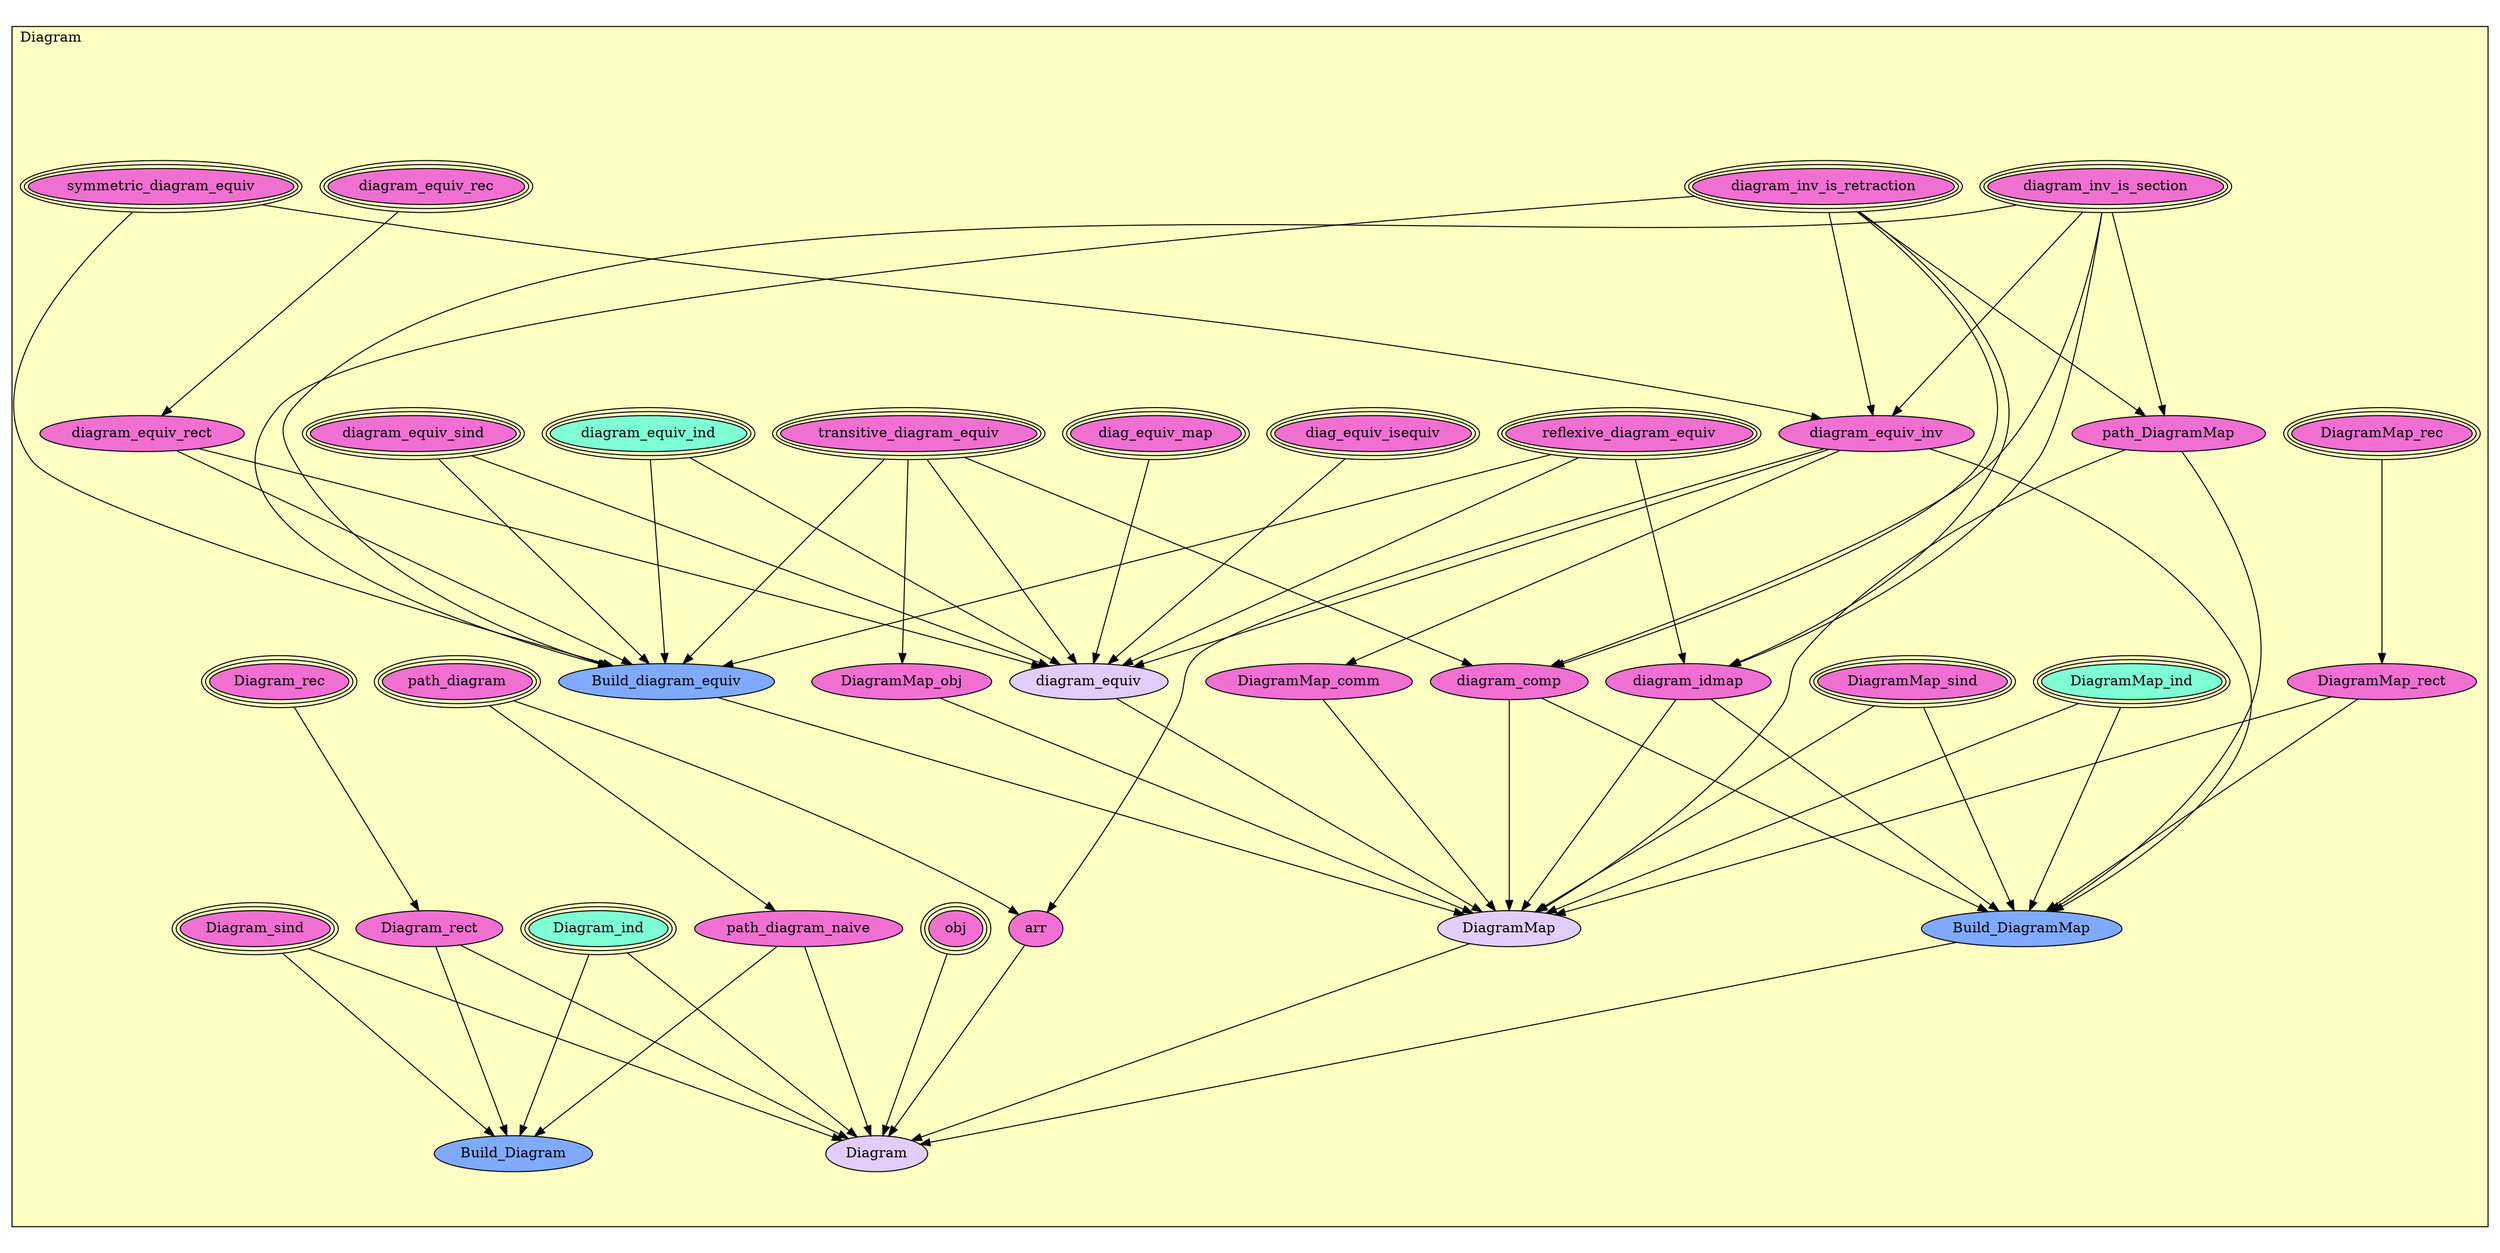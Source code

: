 digraph HoTT_Diagrams_Diagram {
  graph [ratio=0.5]
  node [style=filled]
Diagram_transitive_diagram_equiv [label="transitive_diagram_equiv", URL=<Diagram.html#transitive_diagram_equiv>, peripheries=3, fillcolor="#F070D1"] ;
Diagram_symmetric_diagram_equiv [label="symmetric_diagram_equiv", URL=<Diagram.html#symmetric_diagram_equiv>, peripheries=3, fillcolor="#F070D1"] ;
Diagram_reflexive_diagram_equiv [label="reflexive_diagram_equiv", URL=<Diagram.html#reflexive_diagram_equiv>, peripheries=3, fillcolor="#F070D1"] ;
Diagram_diagram_inv_is_retraction [label="diagram_inv_is_retraction", URL=<Diagram.html#diagram_inv_is_retraction>, peripheries=3, fillcolor="#F070D1"] ;
Diagram_diagram_inv_is_section [label="diagram_inv_is_section", URL=<Diagram.html#diagram_inv_is_section>, peripheries=3, fillcolor="#F070D1"] ;
Diagram_diagram_equiv_inv [label="diagram_equiv_inv", URL=<Diagram.html#diagram_equiv_inv>, fillcolor="#F070D1"] ;
Diagram_diag_equiv_isequiv [label="diag_equiv_isequiv", URL=<Diagram.html#diag_equiv_isequiv>, peripheries=3, fillcolor="#F070D1"] ;
Diagram_diag_equiv_map [label="diag_equiv_map", URL=<Diagram.html#diag_equiv_map>, peripheries=3, fillcolor="#F070D1"] ;
Diagram_diagram_equiv_sind [label="diagram_equiv_sind", URL=<Diagram.html#diagram_equiv_sind>, peripheries=3, fillcolor="#F070D1"] ;
Diagram_diagram_equiv_rec [label="diagram_equiv_rec", URL=<Diagram.html#diagram_equiv_rec>, peripheries=3, fillcolor="#F070D1"] ;
Diagram_diagram_equiv_ind [label="diagram_equiv_ind", URL=<Diagram.html#diagram_equiv_ind>, peripheries=3, fillcolor="#7FFFD4"] ;
Diagram_diagram_equiv_rect [label="diagram_equiv_rect", URL=<Diagram.html#diagram_equiv_rect>, fillcolor="#F070D1"] ;
Diagram_Build_diagram_equiv [label="Build_diagram_equiv", URL=<Diagram.html#Build_diagram_equiv>, fillcolor="#7FAAFF"] ;
Diagram_diagram_equiv [label="diagram_equiv", URL=<Diagram.html#diagram_equiv>, fillcolor="#E2CDFA"] ;
Diagram_diagram_comp [label="diagram_comp", URL=<Diagram.html#diagram_comp>, fillcolor="#F070D1"] ;
Diagram_diagram_idmap [label="diagram_idmap", URL=<Diagram.html#diagram_idmap>, fillcolor="#F070D1"] ;
Diagram_path_DiagramMap [label="path_DiagramMap", URL=<Diagram.html#path_DiagramMap>, fillcolor="#F070D1"] ;
Diagram_DiagramMap_comm [label="DiagramMap_comm", URL=<Diagram.html#DiagramMap_comm>, fillcolor="#F070D1"] ;
Diagram_DiagramMap_obj [label="DiagramMap_obj", URL=<Diagram.html#DiagramMap_obj>, fillcolor="#F070D1"] ;
Diagram_DiagramMap_sind [label="DiagramMap_sind", URL=<Diagram.html#DiagramMap_sind>, peripheries=3, fillcolor="#F070D1"] ;
Diagram_DiagramMap_rec [label="DiagramMap_rec", URL=<Diagram.html#DiagramMap_rec>, peripheries=3, fillcolor="#F070D1"] ;
Diagram_DiagramMap_ind [label="DiagramMap_ind", URL=<Diagram.html#DiagramMap_ind>, peripheries=3, fillcolor="#7FFFD4"] ;
Diagram_DiagramMap_rect [label="DiagramMap_rect", URL=<Diagram.html#DiagramMap_rect>, fillcolor="#F070D1"] ;
Diagram_Build_DiagramMap [label="Build_DiagramMap", URL=<Diagram.html#Build_DiagramMap>, fillcolor="#7FAAFF"] ;
Diagram_DiagramMap [label="DiagramMap", URL=<Diagram.html#DiagramMap>, fillcolor="#E2CDFA"] ;
Diagram_path_diagram [label="path_diagram", URL=<Diagram.html#path_diagram>, peripheries=3, fillcolor="#F070D1"] ;
Diagram_path_diagram_naive [label="path_diagram_naive", URL=<Diagram.html#path_diagram_naive>, fillcolor="#F070D1"] ;
Diagram_arr [label="arr", URL=<Diagram.html#arr>, fillcolor="#F070D1"] ;
Diagram_obj [label="obj", URL=<Diagram.html#obj>, peripheries=3, fillcolor="#F070D1"] ;
Diagram_Diagram_sind [label="Diagram_sind", URL=<Diagram.html#Diagram_sind>, peripheries=3, fillcolor="#F070D1"] ;
Diagram_Diagram_rec [label="Diagram_rec", URL=<Diagram.html#Diagram_rec>, peripheries=3, fillcolor="#F070D1"] ;
Diagram_Diagram_ind [label="Diagram_ind", URL=<Diagram.html#Diagram_ind>, peripheries=3, fillcolor="#7FFFD4"] ;
Diagram_Diagram_rect [label="Diagram_rect", URL=<Diagram.html#Diagram_rect>, fillcolor="#F070D1"] ;
Diagram_Build_Diagram [label="Build_Diagram", URL=<Diagram.html#Build_Diagram>, fillcolor="#7FAAFF"] ;
Diagram_Diagram [label="Diagram", URL=<Diagram.html#Diagram>, fillcolor="#E2CDFA"] ;
  Diagram_transitive_diagram_equiv -> Diagram_Build_diagram_equiv [] ;
  Diagram_transitive_diagram_equiv -> Diagram_diagram_equiv [] ;
  Diagram_transitive_diagram_equiv -> Diagram_diagram_comp [] ;
  Diagram_transitive_diagram_equiv -> Diagram_DiagramMap_obj [] ;
  Diagram_symmetric_diagram_equiv -> Diagram_diagram_equiv_inv [] ;
  Diagram_symmetric_diagram_equiv -> Diagram_Build_diagram_equiv [] ;
  Diagram_reflexive_diagram_equiv -> Diagram_Build_diagram_equiv [] ;
  Diagram_reflexive_diagram_equiv -> Diagram_diagram_equiv [] ;
  Diagram_reflexive_diagram_equiv -> Diagram_diagram_idmap [] ;
  Diagram_diagram_inv_is_retraction -> Diagram_diagram_equiv_inv [] ;
  Diagram_diagram_inv_is_retraction -> Diagram_Build_diagram_equiv [] ;
  Diagram_diagram_inv_is_retraction -> Diagram_diagram_comp [] ;
  Diagram_diagram_inv_is_retraction -> Diagram_diagram_idmap [] ;
  Diagram_diagram_inv_is_retraction -> Diagram_path_DiagramMap [] ;
  Diagram_diagram_inv_is_section -> Diagram_diagram_equiv_inv [] ;
  Diagram_diagram_inv_is_section -> Diagram_Build_diagram_equiv [] ;
  Diagram_diagram_inv_is_section -> Diagram_diagram_comp [] ;
  Diagram_diagram_inv_is_section -> Diagram_diagram_idmap [] ;
  Diagram_diagram_inv_is_section -> Diagram_path_DiagramMap [] ;
  Diagram_diagram_equiv_inv -> Diagram_diagram_equiv [] ;
  Diagram_diagram_equiv_inv -> Diagram_DiagramMap_comm [] ;
  Diagram_diagram_equiv_inv -> Diagram_Build_DiagramMap [] ;
  Diagram_diagram_equiv_inv -> Diagram_arr [] ;
  Diagram_diag_equiv_isequiv -> Diagram_diagram_equiv [] ;
  Diagram_diag_equiv_map -> Diagram_diagram_equiv [] ;
  Diagram_diagram_equiv_sind -> Diagram_Build_diagram_equiv [] ;
  Diagram_diagram_equiv_sind -> Diagram_diagram_equiv [] ;
  Diagram_diagram_equiv_rec -> Diagram_diagram_equiv_rect [] ;
  Diagram_diagram_equiv_ind -> Diagram_Build_diagram_equiv [] ;
  Diagram_diagram_equiv_ind -> Diagram_diagram_equiv [] ;
  Diagram_diagram_equiv_rect -> Diagram_Build_diagram_equiv [] ;
  Diagram_diagram_equiv_rect -> Diagram_diagram_equiv [] ;
  Diagram_Build_diagram_equiv -> Diagram_DiagramMap [] ;
  Diagram_diagram_equiv -> Diagram_DiagramMap [] ;
  Diagram_diagram_comp -> Diagram_Build_DiagramMap [] ;
  Diagram_diagram_comp -> Diagram_DiagramMap [] ;
  Diagram_diagram_idmap -> Diagram_Build_DiagramMap [] ;
  Diagram_diagram_idmap -> Diagram_DiagramMap [] ;
  Diagram_path_DiagramMap -> Diagram_Build_DiagramMap [] ;
  Diagram_path_DiagramMap -> Diagram_DiagramMap [] ;
  Diagram_DiagramMap_comm -> Diagram_DiagramMap [] ;
  Diagram_DiagramMap_obj -> Diagram_DiagramMap [] ;
  Diagram_DiagramMap_sind -> Diagram_Build_DiagramMap [] ;
  Diagram_DiagramMap_sind -> Diagram_DiagramMap [] ;
  Diagram_DiagramMap_rec -> Diagram_DiagramMap_rect [] ;
  Diagram_DiagramMap_ind -> Diagram_Build_DiagramMap [] ;
  Diagram_DiagramMap_ind -> Diagram_DiagramMap [] ;
  Diagram_DiagramMap_rect -> Diagram_Build_DiagramMap [] ;
  Diagram_DiagramMap_rect -> Diagram_DiagramMap [] ;
  Diagram_Build_DiagramMap -> Diagram_Diagram [] ;
  Diagram_DiagramMap -> Diagram_Diagram [] ;
  Diagram_path_diagram -> Diagram_path_diagram_naive [] ;
  Diagram_path_diagram -> Diagram_arr [] ;
  Diagram_path_diagram_naive -> Diagram_Build_Diagram [] ;
  Diagram_path_diagram_naive -> Diagram_Diagram [] ;
  Diagram_arr -> Diagram_Diagram [] ;
  Diagram_obj -> Diagram_Diagram [] ;
  Diagram_Diagram_sind -> Diagram_Build_Diagram [] ;
  Diagram_Diagram_sind -> Diagram_Diagram [] ;
  Diagram_Diagram_rec -> Diagram_Diagram_rect [] ;
  Diagram_Diagram_ind -> Diagram_Build_Diagram [] ;
  Diagram_Diagram_ind -> Diagram_Diagram [] ;
  Diagram_Diagram_rect -> Diagram_Build_Diagram [] ;
  Diagram_Diagram_rect -> Diagram_Diagram [] ;
subgraph cluster_Diagram { label="Diagram"; fillcolor="#FFFFC3"; labeljust=l; style=filled 
Diagram_Diagram; Diagram_Build_Diagram; Diagram_Diagram_rect; Diagram_Diagram_ind; Diagram_Diagram_rec; Diagram_Diagram_sind; Diagram_obj; Diagram_arr; Diagram_path_diagram_naive; Diagram_path_diagram; Diagram_DiagramMap; Diagram_Build_DiagramMap; Diagram_DiagramMap_rect; Diagram_DiagramMap_ind; Diagram_DiagramMap_rec; Diagram_DiagramMap_sind; Diagram_DiagramMap_obj; Diagram_DiagramMap_comm; Diagram_path_DiagramMap; Diagram_diagram_idmap; Diagram_diagram_comp; Diagram_diagram_equiv; Diagram_Build_diagram_equiv; Diagram_diagram_equiv_rect; Diagram_diagram_equiv_ind; Diagram_diagram_equiv_rec; Diagram_diagram_equiv_sind; Diagram_diag_equiv_map; Diagram_diag_equiv_isequiv; Diagram_diagram_equiv_inv; Diagram_diagram_inv_is_section; Diagram_diagram_inv_is_retraction; Diagram_reflexive_diagram_equiv; Diagram_symmetric_diagram_equiv; Diagram_transitive_diagram_equiv; };
} /* END */
